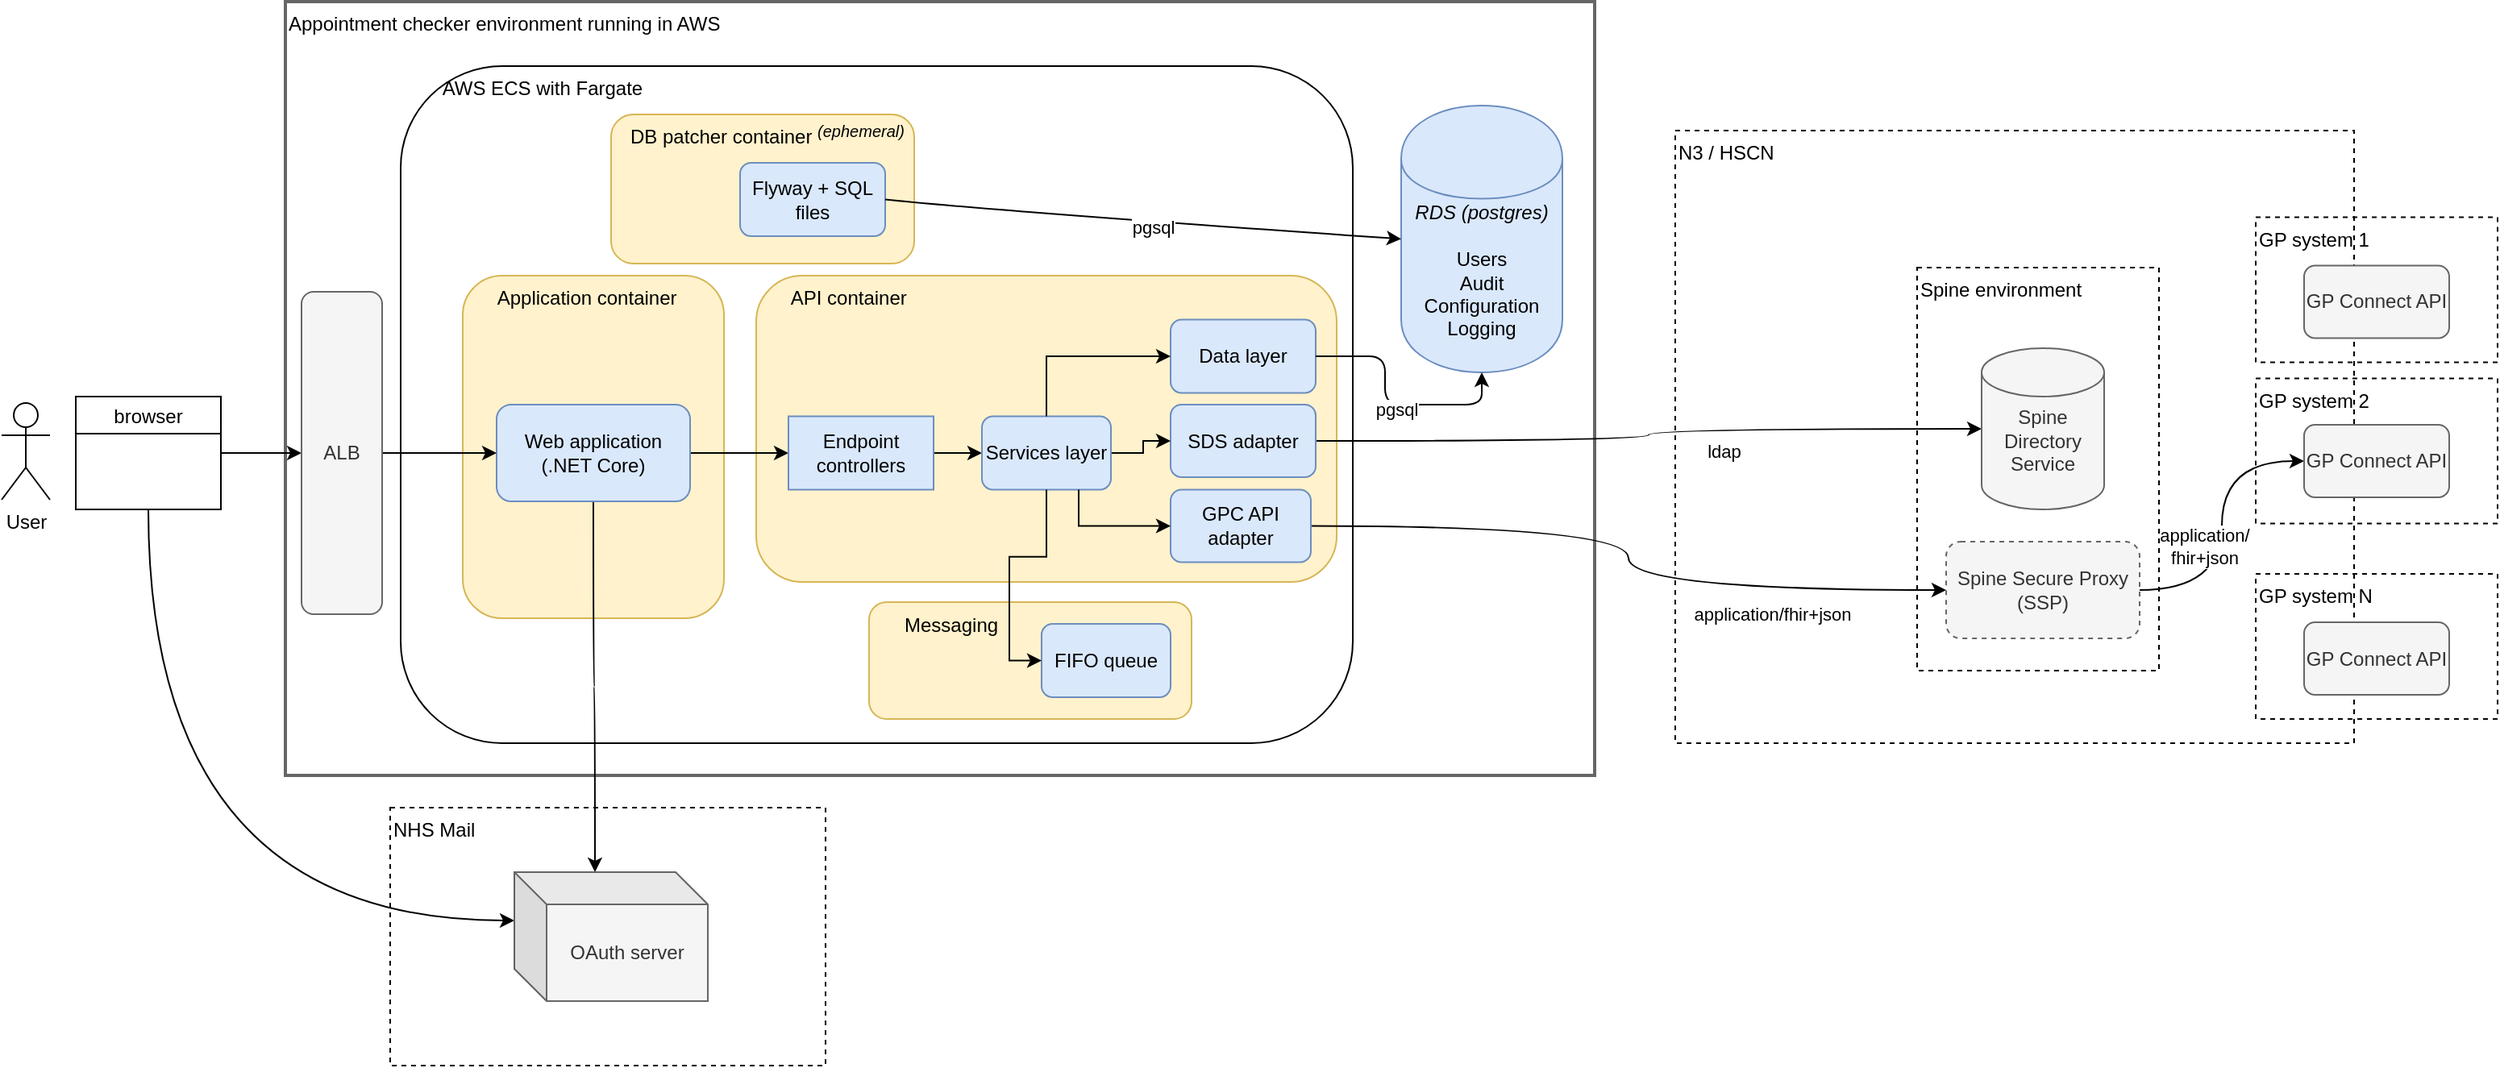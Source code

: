 <mxfile version="20.3.0" type="device"><diagram id="QzugP-1-zRHN_aSwc-dF" name="Page-1"><mxGraphModel dx="1718" dy="1014" grid="1" gridSize="10" guides="1" tooltips="1" connect="1" arrows="1" fold="1" page="1" pageScale="1" pageWidth="827" pageHeight="1169" math="0" shadow="0"><root><mxCell id="0"/><mxCell id="1" parent="0"/><mxCell id="rf9PtbNOxaPsoOLTZ1Kl-1" value="Appointment checker environment running in AWS" style="rounded=0;whiteSpace=wrap;html=1;verticalAlign=top;align=left;strokeWidth=2;strokeColor=#666666;" parent="1" vertex="1"><mxGeometry x="188" y="20" width="812" height="480" as="geometry"/></mxCell><mxCell id="NKFAe5NOavrjgE_ocFnD-1" value="&amp;nbsp; &amp;nbsp; &amp;nbsp; &amp;nbsp;AWS ECS with Fargate" style="rounded=1;whiteSpace=wrap;html=1;fillColor=none;verticalAlign=top;align=left;" parent="1" vertex="1"><mxGeometry x="259.5" y="60" width="590.5" height="420" as="geometry"/></mxCell><mxCell id="jcQba_wQzZRd-qKKRtAo-1" value="&amp;nbsp; &amp;nbsp; &amp;nbsp; API container" style="rounded=1;whiteSpace=wrap;html=1;align=left;verticalAlign=top;fillColor=#fff2cc;strokeColor=#d6b656;" vertex="1" parent="1"><mxGeometry x="480" y="190" width="360" height="190" as="geometry"/></mxCell><mxCell id="rf9PtbNOxaPsoOLTZ1Kl-55" value="N3 / HSCN" style="rounded=0;whiteSpace=wrap;html=1;verticalAlign=top;align=left;dashed=1;fillColor=none;" parent="1" vertex="1"><mxGeometry x="1050" y="100" width="421" height="380" as="geometry"/></mxCell><mxCell id="rf9PtbNOxaPsoOLTZ1Kl-11" value="&amp;nbsp; &amp;nbsp; &amp;nbsp; Application container" style="rounded=1;whiteSpace=wrap;html=1;align=left;verticalAlign=top;fillColor=#fff2cc;strokeColor=#d6b656;" parent="1" vertex="1"><mxGeometry x="298" y="190" width="162" height="212.5" as="geometry"/></mxCell><mxCell id="rf9PtbNOxaPsoOLTZ1Kl-67" style="edgeStyle=orthogonalEdgeStyle;curved=1;orthogonalLoop=1;jettySize=auto;html=1;exitX=0.5;exitY=1;exitDx=0;exitDy=0;entryX=0;entryY=0;entryDx=50;entryDy=0;entryPerimeter=0;startArrow=none;startFill=0;endArrow=classic;endFill=1;strokeColor=#000000;" parent="1" source="rf9PtbNOxaPsoOLTZ1Kl-2" target="rf9PtbNOxaPsoOLTZ1Kl-66" edge="1"><mxGeometry relative="1" as="geometry"/></mxCell><mxCell id="jcQba_wQzZRd-qKKRtAo-4" value="" style="edgeStyle=orthogonalEdgeStyle;rounded=0;orthogonalLoop=1;jettySize=auto;html=1;" edge="1" parent="1" source="rf9PtbNOxaPsoOLTZ1Kl-2" target="jcQba_wQzZRd-qKKRtAo-2"><mxGeometry relative="1" as="geometry"/></mxCell><mxCell id="rf9PtbNOxaPsoOLTZ1Kl-2" value="Web application&lt;br&gt;(.NET Core)" style="rounded=1;whiteSpace=wrap;html=1;align=center;fillColor=#dae8fc;strokeColor=#6c8ebf;" parent="1" vertex="1"><mxGeometry x="319" y="270" width="120" height="60" as="geometry"/></mxCell><mxCell id="rf9PtbNOxaPsoOLTZ1Kl-8" value="Data layer" style="rounded=1;whiteSpace=wrap;html=1;align=center;fillColor=#dae8fc;strokeColor=#6c8ebf;" parent="1" vertex="1"><mxGeometry x="737" y="217.25" width="90" height="45.5" as="geometry"/></mxCell><mxCell id="bBDh-ykp_0sNebazIjZK-10" style="edgeStyle=orthogonalEdgeStyle;curved=1;orthogonalLoop=1;jettySize=auto;html=1;exitX=1;exitY=0.5;exitDx=0;exitDy=0;" parent="1" source="rf9PtbNOxaPsoOLTZ1Kl-9" target="rf9PtbNOxaPsoOLTZ1Kl-34" edge="1"><mxGeometry relative="1" as="geometry"/></mxCell><mxCell id="bBDh-ykp_0sNebazIjZK-13" value="ldap" style="edgeLabel;html=1;align=center;verticalAlign=middle;resizable=0;points=[];" parent="bBDh-ykp_0sNebazIjZK-10" vertex="1" connectable="0"><mxGeometry x="0.002" y="-55" relative="1" as="geometry"><mxPoint x="-9" y="10" as="offset"/></mxGeometry></mxCell><mxCell id="rf9PtbNOxaPsoOLTZ1Kl-9" value="SDS adapter" style="rounded=1;whiteSpace=wrap;html=1;align=center;fillColor=#dae8fc;strokeColor=#6c8ebf;" parent="1" vertex="1"><mxGeometry x="737" y="270" width="90" height="45" as="geometry"/></mxCell><mxCell id="rf9PtbNOxaPsoOLTZ1Kl-38" style="edgeStyle=orthogonalEdgeStyle;curved=1;orthogonalLoop=1;jettySize=auto;html=1;exitX=1;exitY=0.5;exitDx=0;exitDy=0;endArrow=classic;endFill=1;strokeColor=#000000;" parent="1" source="rf9PtbNOxaPsoOLTZ1Kl-10" target="rf9PtbNOxaPsoOLTZ1Kl-32" edge="1"><mxGeometry relative="1" as="geometry"/></mxCell><mxCell id="rf9PtbNOxaPsoOLTZ1Kl-47" value="application/fhir+json" style="edgeLabel;html=1;align=center;verticalAlign=middle;resizable=0;points=[];" parent="rf9PtbNOxaPsoOLTZ1Kl-38" vertex="1" connectable="0"><mxGeometry x="0.202" y="-3" relative="1" as="geometry"><mxPoint x="65" y="12" as="offset"/></mxGeometry></mxCell><mxCell id="rf9PtbNOxaPsoOLTZ1Kl-10" value="GPC API adapter" style="rounded=1;whiteSpace=wrap;html=1;align=center;fillColor=#dae8fc;strokeColor=#6c8ebf;" parent="1" vertex="1"><mxGeometry x="737" y="322.75" width="87" height="45" as="geometry"/></mxCell><mxCell id="rf9PtbNOxaPsoOLTZ1Kl-31" value="Spine environment" style="rounded=0;whiteSpace=wrap;html=1;verticalAlign=top;align=left;dashed=1;fillColor=none;" parent="1" vertex="1"><mxGeometry x="1200" y="185" width="150" height="250" as="geometry"/></mxCell><mxCell id="rf9PtbNOxaPsoOLTZ1Kl-45" style="edgeStyle=orthogonalEdgeStyle;curved=1;orthogonalLoop=1;jettySize=auto;html=1;exitX=1;exitY=0.5;exitDx=0;exitDy=0;entryX=0;entryY=0.5;entryDx=0;entryDy=0;endArrow=classic;endFill=1;strokeColor=#000000;" parent="1" source="rf9PtbNOxaPsoOLTZ1Kl-32" target="rf9PtbNOxaPsoOLTZ1Kl-43" edge="1"><mxGeometry relative="1" as="geometry"/></mxCell><mxCell id="rf9PtbNOxaPsoOLTZ1Kl-48" value="application/&lt;br&gt;fhir+json" style="edgeLabel;html=1;align=center;verticalAlign=middle;resizable=0;points=[];" parent="rf9PtbNOxaPsoOLTZ1Kl-45" vertex="1" connectable="0"><mxGeometry x="-0.24" y="6" relative="1" as="geometry"><mxPoint x="-5" y="-9.15" as="offset"/></mxGeometry></mxCell><mxCell id="rf9PtbNOxaPsoOLTZ1Kl-32" value="Spine Secure Proxy&lt;br&gt;(SSP)" style="rounded=1;whiteSpace=wrap;html=1;dashed=1;fillColor=#f5f5f5;align=center;strokeColor=#666666;fontColor=#333333;" parent="1" vertex="1"><mxGeometry x="1218" y="355" width="120" height="60" as="geometry"/></mxCell><mxCell id="rf9PtbNOxaPsoOLTZ1Kl-33" value="" style="group" parent="1" vertex="1" connectable="0"><mxGeometry x="1240" y="235" width="76" height="100" as="geometry"/></mxCell><mxCell id="rf9PtbNOxaPsoOLTZ1Kl-34" value="&lt;br&gt;Spine Directory Service" style="shape=cylinder2;whiteSpace=wrap;html=1;boundedLbl=1;backgroundOutline=1;size=15;align=center;fillColor=#f5f5f5;strokeColor=#666666;fontColor=#333333;" parent="rf9PtbNOxaPsoOLTZ1Kl-33" vertex="1"><mxGeometry width="76" height="100" as="geometry"/></mxCell><mxCell id="rf9PtbNOxaPsoOLTZ1Kl-39" value="GP system 1" style="rounded=0;whiteSpace=wrap;html=1;verticalAlign=top;align=left;dashed=1;fillColor=none;" parent="1" vertex="1"><mxGeometry x="1410" y="153.75" width="150" height="90" as="geometry"/></mxCell><mxCell id="rf9PtbNOxaPsoOLTZ1Kl-40" value="GP system 2" style="rounded=0;whiteSpace=wrap;html=1;verticalAlign=top;align=left;dashed=1;fillColor=none;" parent="1" vertex="1"><mxGeometry x="1410" y="253.75" width="150" height="90" as="geometry"/></mxCell><mxCell id="rf9PtbNOxaPsoOLTZ1Kl-41" value="GP system N" style="rounded=0;whiteSpace=wrap;html=1;verticalAlign=top;align=left;dashed=1;fillColor=none;" parent="1" vertex="1"><mxGeometry x="1410" y="375" width="150" height="90" as="geometry"/></mxCell><mxCell id="rf9PtbNOxaPsoOLTZ1Kl-42" value="GP Connect API" style="rounded=1;whiteSpace=wrap;html=1;align=center;fillColor=#f5f5f5;strokeColor=#666666;fontColor=#333333;" parent="1" vertex="1"><mxGeometry x="1440" y="183.75" width="90" height="45" as="geometry"/></mxCell><mxCell id="rf9PtbNOxaPsoOLTZ1Kl-43" value="GP Connect API" style="rounded=1;whiteSpace=wrap;html=1;align=center;fillColor=#f5f5f5;strokeColor=#666666;fontColor=#333333;" parent="1" vertex="1"><mxGeometry x="1440" y="282.5" width="90" height="45" as="geometry"/></mxCell><mxCell id="rf9PtbNOxaPsoOLTZ1Kl-44" value="GP Connect API" style="rounded=1;whiteSpace=wrap;html=1;align=center;fillColor=#f5f5f5;strokeColor=#666666;fontColor=#333333;" parent="1" vertex="1"><mxGeometry x="1440" y="405" width="90" height="45" as="geometry"/></mxCell><mxCell id="rf9PtbNOxaPsoOLTZ1Kl-59" value="User" style="shape=umlActor;verticalLabelPosition=bottom;verticalAlign=top;html=1;outlineConnect=0;fillColor=none;align=center;" parent="1" vertex="1"><mxGeometry x="12" y="269" width="30" height="60" as="geometry"/></mxCell><mxCell id="rf9PtbNOxaPsoOLTZ1Kl-64" value="NHS Mail" style="rounded=0;whiteSpace=wrap;html=1;verticalAlign=top;align=left;dashed=1;fillColor=none;" parent="1" vertex="1"><mxGeometry x="253" y="520" width="270" height="160" as="geometry"/></mxCell><mxCell id="rf9PtbNOxaPsoOLTZ1Kl-68" style="edgeStyle=orthogonalEdgeStyle;curved=1;orthogonalLoop=1;jettySize=auto;html=1;exitX=0;exitY=0;exitDx=0;exitDy=30;exitPerimeter=0;startArrow=classic;startFill=1;endArrow=none;endFill=0;strokeColor=#000000;entryX=0.5;entryY=1;entryDx=0;entryDy=0;" parent="1" source="rf9PtbNOxaPsoOLTZ1Kl-66" target="rf9PtbNOxaPsoOLTZ1Kl-78" edge="1"><mxGeometry relative="1" as="geometry"><mxPoint x="130" y="303.5" as="targetPoint"/></mxGeometry></mxCell><mxCell id="rf9PtbNOxaPsoOLTZ1Kl-66" value="OAuth server" style="shape=cube;whiteSpace=wrap;html=1;boundedLbl=1;backgroundOutline=1;darkOpacity=0.05;darkOpacity2=0.1;strokeColor=#666666;fillColor=#f5f5f5;align=center;fontColor=#333333;" parent="1" vertex="1"><mxGeometry x="330" y="560" width="120" height="80" as="geometry"/></mxCell><mxCell id="bBDh-ykp_0sNebazIjZK-11" style="edgeStyle=orthogonalEdgeStyle;curved=1;orthogonalLoop=1;jettySize=auto;html=1;exitX=1;exitY=0.5;exitDx=0;exitDy=0;" parent="1" source="rf9PtbNOxaPsoOLTZ1Kl-78" target="bBDh-ykp_0sNebazIjZK-1" edge="1"><mxGeometry relative="1" as="geometry"/></mxCell><mxCell id="rf9PtbNOxaPsoOLTZ1Kl-78" value="browser" style="swimlane;strokeColor=#000000;fillColor=none;align=center;fontStyle=0" parent="1" vertex="1"><mxGeometry x="58" y="265" width="90" height="70" as="geometry"/></mxCell><mxCell id="bBDh-ykp_0sNebazIjZK-12" style="edgeStyle=orthogonalEdgeStyle;curved=1;orthogonalLoop=1;jettySize=auto;html=1;exitX=1;exitY=0.5;exitDx=0;exitDy=0;" parent="1" source="bBDh-ykp_0sNebazIjZK-1" target="rf9PtbNOxaPsoOLTZ1Kl-2" edge="1"><mxGeometry relative="1" as="geometry"/></mxCell><mxCell id="bBDh-ykp_0sNebazIjZK-1" value="ALB" style="rounded=1;whiteSpace=wrap;html=1;fillColor=#f5f5f5;strokeColor=#666666;fontColor=#333333;" parent="1" vertex="1"><mxGeometry x="198" y="200" width="50" height="200" as="geometry"/></mxCell><mxCell id="vXYbaty4qrbq-XfrzboC-3" value="&lt;i&gt;RDS (postgres)&lt;/i&gt;&lt;br&gt;&lt;br&gt;&lt;span&gt;Users&lt;/span&gt;&lt;br&gt;&lt;span&gt;Audit&lt;/span&gt;&lt;br&gt;&lt;span&gt;Configuration&lt;/span&gt;&lt;br&gt;&lt;span&gt;Logging&lt;/span&gt;" style="shape=cylinder;whiteSpace=wrap;html=1;boundedLbl=1;backgroundOutline=1;strokeColor=#6c8ebf;strokeWidth=1;fillColor=#dae8fc;" parent="1" vertex="1"><mxGeometry x="880" y="84.5" width="100" height="165.5" as="geometry"/></mxCell><mxCell id="vXYbaty4qrbq-XfrzboC-4" value="&amp;nbsp; &amp;nbsp;DB patcher container" style="rounded=1;whiteSpace=wrap;html=1;align=left;verticalAlign=top;strokeColor=#d6b656;glass=0;shadow=0;sketch=0;fillColor=#FFF2CC;" parent="1" vertex="1"><mxGeometry x="390" y="90" width="188" height="92.5" as="geometry"/></mxCell><mxCell id="vXYbaty4qrbq-XfrzboC-5" value="Flyway + SQL files" style="rounded=1;whiteSpace=wrap;html=1;align=center;fillColor=#dae8fc;strokeColor=#6c8ebf;" parent="1" vertex="1"><mxGeometry x="470" y="120" width="90" height="45.5" as="geometry"/></mxCell><mxCell id="vXYbaty4qrbq-XfrzboC-10" value="" style="endArrow=classic;html=1;exitX=1;exitY=0.5;exitDx=0;exitDy=0;entryX=0;entryY=0.5;entryDx=0;entryDy=0;curved=1;" parent="1" source="vXYbaty4qrbq-XfrzboC-5" target="vXYbaty4qrbq-XfrzboC-3" edge="1"><mxGeometry width="50" height="50" relative="1" as="geometry"><mxPoint x="660" y="130" as="sourcePoint"/><mxPoint x="710" y="80" as="targetPoint"/><Array as="points"><mxPoint x="630" y="150"/></Array></mxGeometry></mxCell><mxCell id="vXYbaty4qrbq-XfrzboC-11" value="pgsql" style="edgeLabel;html=1;align=center;verticalAlign=middle;resizable=0;points=[];" parent="vXYbaty4qrbq-XfrzboC-10" vertex="1" connectable="0"><mxGeometry x="0.041" y="-3" relative="1" as="geometry"><mxPoint as="offset"/></mxGeometry></mxCell><mxCell id="vXYbaty4qrbq-XfrzboC-16" value="&lt;i style=&quot;font-size: 10px;&quot;&gt;(ephemeral)&lt;/i&gt;" style="text;html=1;strokeColor=none;fillColor=none;align=center;verticalAlign=middle;whiteSpace=wrap;rounded=0;shadow=0;glass=0;fontSize=10;" parent="1" vertex="1"><mxGeometry x="510" y="90" width="70" height="20" as="geometry"/></mxCell><mxCell id="jcQba_wQzZRd-qKKRtAo-8" value="" style="edgeStyle=orthogonalEdgeStyle;rounded=0;orthogonalLoop=1;jettySize=auto;html=1;" edge="1" parent="1" source="jcQba_wQzZRd-qKKRtAo-2" target="jcQba_wQzZRd-qKKRtAo-3"><mxGeometry relative="1" as="geometry"/></mxCell><mxCell id="jcQba_wQzZRd-qKKRtAo-2" value="Endpoint controllers" style="rounded=1;whiteSpace=wrap;html=1;align=center;fillColor=#dae8fc;strokeColor=#6c8ebf;arcSize=0;" vertex="1" parent="1"><mxGeometry x="500" y="277.25" width="90" height="45.5" as="geometry"/></mxCell><mxCell id="jcQba_wQzZRd-qKKRtAo-9" value="" style="edgeStyle=orthogonalEdgeStyle;rounded=0;orthogonalLoop=1;jettySize=auto;html=1;" edge="1" parent="1" source="jcQba_wQzZRd-qKKRtAo-3" target="rf9PtbNOxaPsoOLTZ1Kl-9"><mxGeometry relative="1" as="geometry"/></mxCell><mxCell id="jcQba_wQzZRd-qKKRtAo-3" value="Services layer" style="rounded=1;whiteSpace=wrap;html=1;align=center;fillColor=#dae8fc;strokeColor=#6c8ebf;" vertex="1" parent="1"><mxGeometry x="620" y="277.25" width="80" height="45.5" as="geometry"/></mxCell><mxCell id="jcQba_wQzZRd-qKKRtAo-11" value="" style="edgeStyle=orthogonalEdgeStyle;rounded=0;orthogonalLoop=1;jettySize=auto;html=1;exitX=0.5;exitY=0;exitDx=0;exitDy=0;entryX=0;entryY=0.5;entryDx=0;entryDy=0;" edge="1" parent="1" source="jcQba_wQzZRd-qKKRtAo-3" target="rf9PtbNOxaPsoOLTZ1Kl-8"><mxGeometry relative="1" as="geometry"><mxPoint x="710" y="310.048" as="sourcePoint"/><mxPoint x="747" y="310.286" as="targetPoint"/></mxGeometry></mxCell><mxCell id="jcQba_wQzZRd-qKKRtAo-12" value="" style="edgeStyle=orthogonalEdgeStyle;rounded=0;orthogonalLoop=1;jettySize=auto;html=1;exitX=0.75;exitY=1;exitDx=0;exitDy=0;entryX=0;entryY=0.5;entryDx=0;entryDy=0;" edge="1" parent="1" source="jcQba_wQzZRd-qKKRtAo-3" target="rf9PtbNOxaPsoOLTZ1Kl-10"><mxGeometry relative="1" as="geometry"><mxPoint x="710" y="310.048" as="sourcePoint"/><mxPoint x="747" y="302.524" as="targetPoint"/></mxGeometry></mxCell><mxCell id="jcQba_wQzZRd-qKKRtAo-13" value="&amp;nbsp; &amp;nbsp; &amp;nbsp; Messaging" style="rounded=1;whiteSpace=wrap;html=1;align=left;verticalAlign=top;fillColor=#fff2cc;strokeColor=#d6b656;" vertex="1" parent="1"><mxGeometry x="550" y="392.5" width="200" height="72.5" as="geometry"/></mxCell><mxCell id="jcQba_wQzZRd-qKKRtAo-14" value="FIFO queue" style="rounded=1;whiteSpace=wrap;html=1;align=center;fillColor=#dae8fc;strokeColor=#6c8ebf;" vertex="1" parent="1"><mxGeometry x="657" y="406" width="80" height="45.5" as="geometry"/></mxCell><mxCell id="jcQba_wQzZRd-qKKRtAo-15" value="" style="edgeStyle=orthogonalEdgeStyle;rounded=0;orthogonalLoop=1;jettySize=auto;html=1;exitX=0.5;exitY=1;exitDx=0;exitDy=0;entryX=0;entryY=0.5;entryDx=0;entryDy=0;" edge="1" parent="1" source="jcQba_wQzZRd-qKKRtAo-3" target="jcQba_wQzZRd-qKKRtAo-14"><mxGeometry relative="1" as="geometry"><mxPoint x="670" y="332.75" as="sourcePoint"/><mxPoint x="747" y="355.25" as="targetPoint"/></mxGeometry></mxCell><mxCell id="jcQba_wQzZRd-qKKRtAo-16" value="" style="endArrow=classic;html=1;exitX=1;exitY=0.5;exitDx=0;exitDy=0;entryX=0.5;entryY=1;entryDx=0;entryDy=0;edgeStyle=orthogonalEdgeStyle;" edge="1" parent="1" source="rf9PtbNOxaPsoOLTZ1Kl-8" target="vXYbaty4qrbq-XfrzboC-3"><mxGeometry width="50" height="50" relative="1" as="geometry"><mxPoint x="570" y="152.75" as="sourcePoint"/><mxPoint x="913.5" y="101" as="targetPoint"/><Array as="points"><mxPoint x="870" y="240"/><mxPoint x="870" y="270"/><mxPoint x="930" y="270"/></Array></mxGeometry></mxCell><mxCell id="jcQba_wQzZRd-qKKRtAo-17" value="pgsql" style="edgeLabel;html=1;align=center;verticalAlign=middle;resizable=0;points=[];" vertex="1" connectable="0" parent="jcQba_wQzZRd-qKKRtAo-16"><mxGeometry x="0.041" y="-3" relative="1" as="geometry"><mxPoint as="offset"/></mxGeometry></mxCell></root></mxGraphModel></diagram></mxfile>
